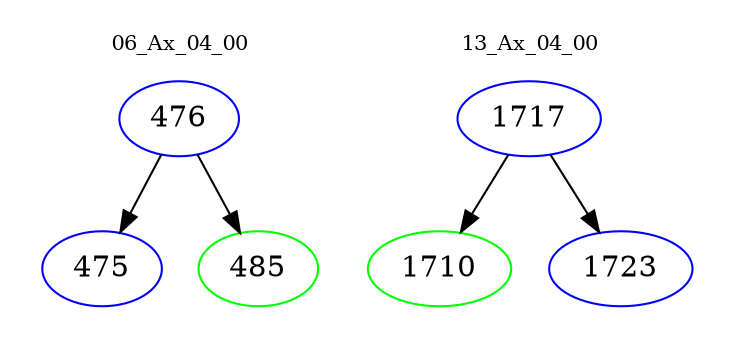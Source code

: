 digraph{
subgraph cluster_0 {
color = white
label = "06_Ax_04_00";
fontsize=10;
T0_476 [label="476", color="blue"]
T0_476 -> T0_475 [color="black"]
T0_475 [label="475", color="blue"]
T0_476 -> T0_485 [color="black"]
T0_485 [label="485", color="green"]
}
subgraph cluster_1 {
color = white
label = "13_Ax_04_00";
fontsize=10;
T1_1717 [label="1717", color="blue"]
T1_1717 -> T1_1710 [color="black"]
T1_1710 [label="1710", color="green"]
T1_1717 -> T1_1723 [color="black"]
T1_1723 [label="1723", color="blue"]
}
}
